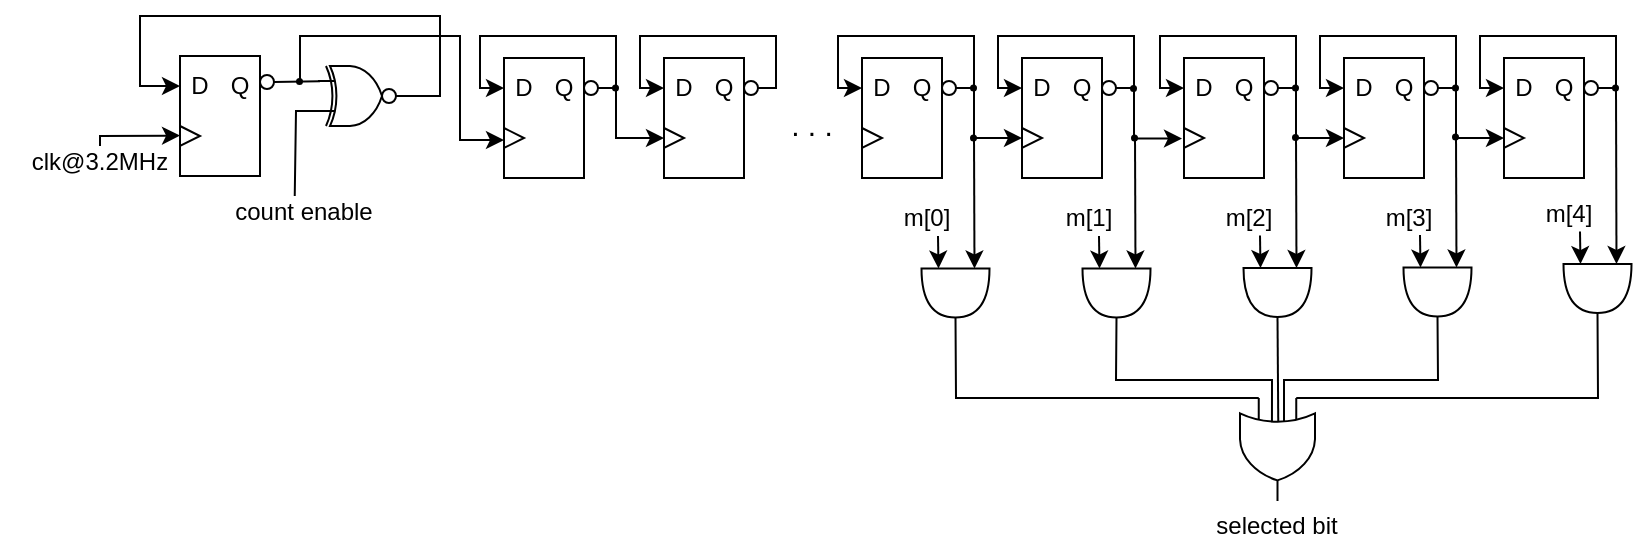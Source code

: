 <mxfile version="24.2.5" type="device">
  <diagram name="Página-1" id="_4TiKOStE6xhITATbB5I">
    <mxGraphModel dx="-253" dy="334" grid="1" gridSize="1" guides="1" tooltips="1" connect="1" arrows="1" fold="1" page="1" pageScale="1" pageWidth="827" pageHeight="1169" math="0" shadow="0">
      <root>
        <mxCell id="0" />
        <mxCell id="1" parent="0" />
        <mxCell id="1Dv79eOijzGl_WuKVhym-51" value="" style="rounded=0;whiteSpace=wrap;html=1;" vertex="1" parent="1">
          <mxGeometry x="930" y="880" width="40" height="60" as="geometry" />
        </mxCell>
        <mxCell id="1Dv79eOijzGl_WuKVhym-52" value="Q" style="text;html=1;align=center;verticalAlign=middle;whiteSpace=wrap;rounded=0;" vertex="1" parent="1">
          <mxGeometry x="950" y="880" width="20" height="30" as="geometry" />
        </mxCell>
        <mxCell id="1Dv79eOijzGl_WuKVhym-53" value="D" style="text;html=1;align=center;verticalAlign=middle;whiteSpace=wrap;rounded=0;" vertex="1" parent="1">
          <mxGeometry x="930" y="880" width="20" height="30" as="geometry" />
        </mxCell>
        <mxCell id="1Dv79eOijzGl_WuKVhym-54" value="" style="triangle;whiteSpace=wrap;html=1;" vertex="1" parent="1">
          <mxGeometry x="930" y="915" width="10" height="10" as="geometry" />
        </mxCell>
        <mxCell id="1Dv79eOijzGl_WuKVhym-55" value="" style="endArrow=classic;html=1;rounded=0;exitX=0.5;exitY=0;exitDx=0;exitDy=0;" edge="1" parent="1" source="1Dv79eOijzGl_WuKVhym-56">
          <mxGeometry width="50" height="50" relative="1" as="geometry">
            <mxPoint x="888" y="919" as="sourcePoint" />
            <mxPoint x="930" y="919.8" as="targetPoint" />
            <Array as="points">
              <mxPoint x="890" y="920" />
            </Array>
          </mxGeometry>
        </mxCell>
        <mxCell id="1Dv79eOijzGl_WuKVhym-56" value="clk@3.2MHz" style="text;html=1;align=center;verticalAlign=middle;whiteSpace=wrap;rounded=0;" vertex="1" parent="1">
          <mxGeometry x="840" y="925" width="100" height="16.5" as="geometry" />
        </mxCell>
        <mxCell id="1Dv79eOijzGl_WuKVhym-61" value="" style="verticalLabelPosition=bottom;shadow=0;dashed=0;align=center;html=1;verticalAlign=top;shape=mxgraph.electrical.logic_gates.logic_gate;operation=xor;" vertex="1" parent="1">
          <mxGeometry x="999" y="885" width="40" height="30" as="geometry" />
        </mxCell>
        <mxCell id="1Dv79eOijzGl_WuKVhym-62" value="" style="ellipse;whiteSpace=wrap;html=1;aspect=fixed;" vertex="1" parent="1">
          <mxGeometry x="1031" y="896.5" width="7" height="7" as="geometry" />
        </mxCell>
        <mxCell id="1Dv79eOijzGl_WuKVhym-63" value="" style="endArrow=none;html=1;rounded=0;" edge="1" parent="1" source="1Dv79eOijzGl_WuKVhym-73">
          <mxGeometry width="50" height="50" relative="1" as="geometry">
            <mxPoint x="970" y="892.6" as="sourcePoint" />
            <mxPoint x="1000" y="892.6" as="targetPoint" />
          </mxGeometry>
        </mxCell>
        <mxCell id="1Dv79eOijzGl_WuKVhym-64" value="" style="endArrow=none;html=1;rounded=0;" edge="1" parent="1">
          <mxGeometry width="50" height="50" relative="1" as="geometry">
            <mxPoint x="987.37" y="950" as="sourcePoint" />
            <mxPoint x="1000" y="907.49" as="targetPoint" />
            <Array as="points">
              <mxPoint x="988" y="907.49" />
            </Array>
          </mxGeometry>
        </mxCell>
        <mxCell id="1Dv79eOijzGl_WuKVhym-65" value="count enable" style="text;html=1;align=center;verticalAlign=middle;whiteSpace=wrap;rounded=0;" vertex="1" parent="1">
          <mxGeometry x="942" y="950" width="100" height="16.5" as="geometry" />
        </mxCell>
        <mxCell id="1Dv79eOijzGl_WuKVhym-66" value="" style="endArrow=classic;html=1;rounded=0;exitX=1;exitY=0.5;exitDx=0;exitDy=0;entryX=0;entryY=0.5;entryDx=0;entryDy=0;" edge="1" parent="1" source="1Dv79eOijzGl_WuKVhym-62" target="1Dv79eOijzGl_WuKVhym-53">
          <mxGeometry width="50" height="50" relative="1" as="geometry">
            <mxPoint x="1042" y="906" as="sourcePoint" />
            <mxPoint x="1092" y="856" as="targetPoint" />
            <Array as="points">
              <mxPoint x="1060" y="900" />
              <mxPoint x="1060" y="860" />
              <mxPoint x="910" y="860" />
              <mxPoint x="910" y="895" />
            </Array>
          </mxGeometry>
        </mxCell>
        <mxCell id="1Dv79eOijzGl_WuKVhym-67" value="" style="rounded=0;whiteSpace=wrap;html=1;" vertex="1" parent="1">
          <mxGeometry x="1092" y="881" width="40" height="60" as="geometry" />
        </mxCell>
        <mxCell id="1Dv79eOijzGl_WuKVhym-68" value="Q" style="text;html=1;align=center;verticalAlign=middle;whiteSpace=wrap;rounded=0;" vertex="1" parent="1">
          <mxGeometry x="1112" y="881" width="20" height="30" as="geometry" />
        </mxCell>
        <mxCell id="1Dv79eOijzGl_WuKVhym-69" value="D" style="text;html=1;align=center;verticalAlign=middle;whiteSpace=wrap;rounded=0;" vertex="1" parent="1">
          <mxGeometry x="1092" y="881" width="20" height="30" as="geometry" />
        </mxCell>
        <mxCell id="1Dv79eOijzGl_WuKVhym-70" value="" style="triangle;whiteSpace=wrap;html=1;" vertex="1" parent="1">
          <mxGeometry x="1092" y="916" width="10" height="10" as="geometry" />
        </mxCell>
        <mxCell id="1Dv79eOijzGl_WuKVhym-74" value="" style="endArrow=none;html=1;rounded=0;" edge="1" parent="1" target="1Dv79eOijzGl_WuKVhym-73">
          <mxGeometry width="50" height="50" relative="1" as="geometry">
            <mxPoint x="970" y="892.6" as="sourcePoint" />
            <mxPoint x="1000" y="892.6" as="targetPoint" />
          </mxGeometry>
        </mxCell>
        <mxCell id="1Dv79eOijzGl_WuKVhym-73" value="" style="ellipse;whiteSpace=wrap;html=1;aspect=fixed;" vertex="1" parent="1">
          <mxGeometry x="970" y="889.5" width="7" height="7" as="geometry" />
        </mxCell>
        <mxCell id="1Dv79eOijzGl_WuKVhym-75" value="" style="endArrow=classic;html=1;rounded=0;strokeWidth=1;entryX=0;entryY=0.6;entryDx=0;entryDy=0;entryPerimeter=0;" edge="1" parent="1" target="1Dv79eOijzGl_WuKVhym-70">
          <mxGeometry width="50" height="50" relative="1" as="geometry">
            <mxPoint x="990" y="893" as="sourcePoint" />
            <mxPoint x="1091" y="922" as="targetPoint" />
            <Array as="points">
              <mxPoint x="990" y="870" />
              <mxPoint x="1070" y="870" />
              <mxPoint x="1070" y="922" />
            </Array>
          </mxGeometry>
        </mxCell>
        <mxCell id="1Dv79eOijzGl_WuKVhym-76" value="" style="ellipse;whiteSpace=wrap;html=1;aspect=fixed;" vertex="1" parent="1">
          <mxGeometry x="1132" y="892.5" width="7" height="7" as="geometry" />
        </mxCell>
        <mxCell id="1Dv79eOijzGl_WuKVhym-77" value="" style="endArrow=none;html=1;rounded=0;startArrow=classic;startFill=1;endFill=0;entryX=1;entryY=0.5;entryDx=0;entryDy=0;exitX=0;exitY=0.5;exitDx=0;exitDy=0;" edge="1" parent="1" source="1Dv79eOijzGl_WuKVhym-69" target="1Dv79eOijzGl_WuKVhym-76">
          <mxGeometry width="50" height="50" relative="1" as="geometry">
            <mxPoint x="1085" y="894" as="sourcePoint" />
            <mxPoint x="1167" y="896" as="targetPoint" />
            <Array as="points">
              <mxPoint x="1080" y="896" />
              <mxPoint x="1080" y="870" />
              <mxPoint x="1148" y="870" />
              <mxPoint x="1148" y="896" />
            </Array>
          </mxGeometry>
        </mxCell>
        <mxCell id="1Dv79eOijzGl_WuKVhym-84" value="" style="rounded=0;whiteSpace=wrap;html=1;" vertex="1" parent="1">
          <mxGeometry x="1172" y="881" width="40" height="60" as="geometry" />
        </mxCell>
        <mxCell id="1Dv79eOijzGl_WuKVhym-85" value="Q" style="text;html=1;align=center;verticalAlign=middle;whiteSpace=wrap;rounded=0;" vertex="1" parent="1">
          <mxGeometry x="1192" y="881" width="20" height="30" as="geometry" />
        </mxCell>
        <mxCell id="1Dv79eOijzGl_WuKVhym-86" value="D" style="text;html=1;align=center;verticalAlign=middle;whiteSpace=wrap;rounded=0;" vertex="1" parent="1">
          <mxGeometry x="1172" y="881" width="20" height="30" as="geometry" />
        </mxCell>
        <mxCell id="1Dv79eOijzGl_WuKVhym-87" value="" style="triangle;whiteSpace=wrap;html=1;" vertex="1" parent="1">
          <mxGeometry x="1172" y="916" width="10" height="10" as="geometry" />
        </mxCell>
        <mxCell id="1Dv79eOijzGl_WuKVhym-88" value="" style="ellipse;whiteSpace=wrap;html=1;aspect=fixed;" vertex="1" parent="1">
          <mxGeometry x="1212" y="892.5" width="7" height="7" as="geometry" />
        </mxCell>
        <mxCell id="1Dv79eOijzGl_WuKVhym-89" value="" style="endArrow=none;html=1;rounded=0;startArrow=classic;startFill=1;endFill=0;entryX=1;entryY=0.5;entryDx=0;entryDy=0;exitX=0;exitY=0.5;exitDx=0;exitDy=0;" edge="1" parent="1" source="1Dv79eOijzGl_WuKVhym-86" target="1Dv79eOijzGl_WuKVhym-88">
          <mxGeometry width="50" height="50" relative="1" as="geometry">
            <mxPoint x="1165" y="894" as="sourcePoint" />
            <mxPoint x="1247" y="896" as="targetPoint" />
            <Array as="points">
              <mxPoint x="1160" y="896" />
              <mxPoint x="1160" y="870" />
              <mxPoint x="1228" y="870" />
              <mxPoint x="1228" y="896" />
            </Array>
          </mxGeometry>
        </mxCell>
        <mxCell id="1Dv79eOijzGl_WuKVhym-90" value="" style="endArrow=classic;html=1;rounded=0;entryX=0;entryY=0.5;entryDx=0;entryDy=0;" edge="1" parent="1" target="1Dv79eOijzGl_WuKVhym-87">
          <mxGeometry width="50" height="50" relative="1" as="geometry">
            <mxPoint x="1148" y="896" as="sourcePoint" />
            <mxPoint x="1096" y="882" as="targetPoint" />
            <Array as="points">
              <mxPoint x="1148" y="921" />
            </Array>
          </mxGeometry>
        </mxCell>
        <mxCell id="1Dv79eOijzGl_WuKVhym-91" value="" style="ellipse;whiteSpace=wrap;html=1;aspect=fixed;strokeColor=none;fillStyle=solid;fillColor=#000000;" vertex="1" parent="1">
          <mxGeometry x="988" y="891" width="3.5" height="3.5" as="geometry" />
        </mxCell>
        <mxCell id="1Dv79eOijzGl_WuKVhym-92" value="" style="ellipse;whiteSpace=wrap;html=1;aspect=fixed;strokeColor=none;fillStyle=solid;fillColor=#000000;" vertex="1" parent="1">
          <mxGeometry x="1146" y="894.25" width="3.5" height="3.5" as="geometry" />
        </mxCell>
        <mxCell id="1Dv79eOijzGl_WuKVhym-93" value="&lt;font style=&quot;font-size: 15px;&quot;&gt;. . .&lt;/font&gt;" style="text;html=1;align=center;verticalAlign=middle;whiteSpace=wrap;rounded=0;" vertex="1" parent="1">
          <mxGeometry x="1231" y="904" width="30" height="20" as="geometry" />
        </mxCell>
        <mxCell id="1Dv79eOijzGl_WuKVhym-95" value="" style="rounded=0;whiteSpace=wrap;html=1;" vertex="1" parent="1">
          <mxGeometry x="1271" y="881" width="40" height="60" as="geometry" />
        </mxCell>
        <mxCell id="1Dv79eOijzGl_WuKVhym-96" value="Q" style="text;html=1;align=center;verticalAlign=middle;whiteSpace=wrap;rounded=0;" vertex="1" parent="1">
          <mxGeometry x="1291" y="881" width="20" height="30" as="geometry" />
        </mxCell>
        <mxCell id="1Dv79eOijzGl_WuKVhym-97" value="D" style="text;html=1;align=center;verticalAlign=middle;whiteSpace=wrap;rounded=0;" vertex="1" parent="1">
          <mxGeometry x="1271" y="881" width="20" height="30" as="geometry" />
        </mxCell>
        <mxCell id="1Dv79eOijzGl_WuKVhym-98" value="" style="triangle;whiteSpace=wrap;html=1;" vertex="1" parent="1">
          <mxGeometry x="1271" y="916" width="10" height="10" as="geometry" />
        </mxCell>
        <mxCell id="1Dv79eOijzGl_WuKVhym-99" value="" style="ellipse;whiteSpace=wrap;html=1;aspect=fixed;" vertex="1" parent="1">
          <mxGeometry x="1311" y="892.5" width="7" height="7" as="geometry" />
        </mxCell>
        <mxCell id="1Dv79eOijzGl_WuKVhym-100" value="" style="endArrow=none;html=1;rounded=0;startArrow=classic;startFill=1;endFill=0;entryX=1;entryY=0.5;entryDx=0;entryDy=0;exitX=0;exitY=0.5;exitDx=0;exitDy=0;" edge="1" parent="1" source="1Dv79eOijzGl_WuKVhym-97" target="1Dv79eOijzGl_WuKVhym-99">
          <mxGeometry width="50" height="50" relative="1" as="geometry">
            <mxPoint x="1264" y="894" as="sourcePoint" />
            <mxPoint x="1346" y="896" as="targetPoint" />
            <Array as="points">
              <mxPoint x="1259" y="896" />
              <mxPoint x="1259" y="870" />
              <mxPoint x="1327" y="870" />
              <mxPoint x="1327" y="896" />
            </Array>
          </mxGeometry>
        </mxCell>
        <mxCell id="1Dv79eOijzGl_WuKVhym-101" value="" style="rounded=0;whiteSpace=wrap;html=1;" vertex="1" parent="1">
          <mxGeometry x="1351" y="881" width="40" height="60" as="geometry" />
        </mxCell>
        <mxCell id="1Dv79eOijzGl_WuKVhym-102" value="Q" style="text;html=1;align=center;verticalAlign=middle;whiteSpace=wrap;rounded=0;" vertex="1" parent="1">
          <mxGeometry x="1371" y="881" width="20" height="30" as="geometry" />
        </mxCell>
        <mxCell id="1Dv79eOijzGl_WuKVhym-103" value="D" style="text;html=1;align=center;verticalAlign=middle;whiteSpace=wrap;rounded=0;" vertex="1" parent="1">
          <mxGeometry x="1351" y="881" width="20" height="30" as="geometry" />
        </mxCell>
        <mxCell id="1Dv79eOijzGl_WuKVhym-104" value="" style="triangle;whiteSpace=wrap;html=1;" vertex="1" parent="1">
          <mxGeometry x="1351" y="916" width="10" height="10" as="geometry" />
        </mxCell>
        <mxCell id="1Dv79eOijzGl_WuKVhym-105" value="" style="ellipse;whiteSpace=wrap;html=1;aspect=fixed;" vertex="1" parent="1">
          <mxGeometry x="1391" y="892.5" width="7" height="7" as="geometry" />
        </mxCell>
        <mxCell id="1Dv79eOijzGl_WuKVhym-106" value="" style="endArrow=none;html=1;rounded=0;startArrow=classic;startFill=1;endFill=0;entryX=1;entryY=0.5;entryDx=0;entryDy=0;exitX=0;exitY=0.5;exitDx=0;exitDy=0;" edge="1" parent="1" source="1Dv79eOijzGl_WuKVhym-103" target="1Dv79eOijzGl_WuKVhym-105">
          <mxGeometry width="50" height="50" relative="1" as="geometry">
            <mxPoint x="1344" y="894" as="sourcePoint" />
            <mxPoint x="1426" y="896" as="targetPoint" />
            <Array as="points">
              <mxPoint x="1339" y="896" />
              <mxPoint x="1339" y="870" />
              <mxPoint x="1407" y="870" />
              <mxPoint x="1407" y="896" />
            </Array>
          </mxGeometry>
        </mxCell>
        <mxCell id="1Dv79eOijzGl_WuKVhym-107" value="" style="endArrow=classic;html=1;rounded=0;entryX=0;entryY=0.5;entryDx=0;entryDy=0;" edge="1" parent="1" target="1Dv79eOijzGl_WuKVhym-104">
          <mxGeometry width="50" height="50" relative="1" as="geometry">
            <mxPoint x="1327" y="896" as="sourcePoint" />
            <mxPoint x="1275" y="882" as="targetPoint" />
            <Array as="points">
              <mxPoint x="1327" y="921" />
            </Array>
          </mxGeometry>
        </mxCell>
        <mxCell id="1Dv79eOijzGl_WuKVhym-108" value="" style="ellipse;whiteSpace=wrap;html=1;aspect=fixed;strokeColor=none;fillStyle=solid;fillColor=#000000;" vertex="1" parent="1">
          <mxGeometry x="1325" y="894.25" width="3.5" height="3.5" as="geometry" />
        </mxCell>
        <mxCell id="1Dv79eOijzGl_WuKVhym-109" value="" style="rounded=0;whiteSpace=wrap;html=1;" vertex="1" parent="1">
          <mxGeometry x="1432" y="881" width="40" height="60" as="geometry" />
        </mxCell>
        <mxCell id="1Dv79eOijzGl_WuKVhym-110" value="Q" style="text;html=1;align=center;verticalAlign=middle;whiteSpace=wrap;rounded=0;" vertex="1" parent="1">
          <mxGeometry x="1452" y="881" width="20" height="30" as="geometry" />
        </mxCell>
        <mxCell id="1Dv79eOijzGl_WuKVhym-111" value="D" style="text;html=1;align=center;verticalAlign=middle;whiteSpace=wrap;rounded=0;" vertex="1" parent="1">
          <mxGeometry x="1432" y="881" width="20" height="30" as="geometry" />
        </mxCell>
        <mxCell id="1Dv79eOijzGl_WuKVhym-112" value="" style="triangle;whiteSpace=wrap;html=1;" vertex="1" parent="1">
          <mxGeometry x="1432" y="916" width="10" height="10" as="geometry" />
        </mxCell>
        <mxCell id="1Dv79eOijzGl_WuKVhym-113" value="" style="ellipse;whiteSpace=wrap;html=1;aspect=fixed;" vertex="1" parent="1">
          <mxGeometry x="1472" y="892.5" width="7" height="7" as="geometry" />
        </mxCell>
        <mxCell id="1Dv79eOijzGl_WuKVhym-114" value="" style="endArrow=none;html=1;rounded=0;startArrow=classic;startFill=1;endFill=0;entryX=1;entryY=0.5;entryDx=0;entryDy=0;exitX=0;exitY=0.5;exitDx=0;exitDy=0;" edge="1" parent="1" source="1Dv79eOijzGl_WuKVhym-111" target="1Dv79eOijzGl_WuKVhym-113">
          <mxGeometry width="50" height="50" relative="1" as="geometry">
            <mxPoint x="1425" y="894" as="sourcePoint" />
            <mxPoint x="1507" y="896" as="targetPoint" />
            <Array as="points">
              <mxPoint x="1420" y="896" />
              <mxPoint x="1420" y="870" />
              <mxPoint x="1488" y="870" />
              <mxPoint x="1488" y="896" />
            </Array>
          </mxGeometry>
        </mxCell>
        <mxCell id="1Dv79eOijzGl_WuKVhym-115" value="" style="rounded=0;whiteSpace=wrap;html=1;" vertex="1" parent="1">
          <mxGeometry x="1512" y="881" width="40" height="60" as="geometry" />
        </mxCell>
        <mxCell id="1Dv79eOijzGl_WuKVhym-116" value="Q" style="text;html=1;align=center;verticalAlign=middle;whiteSpace=wrap;rounded=0;" vertex="1" parent="1">
          <mxGeometry x="1532" y="881" width="20" height="30" as="geometry" />
        </mxCell>
        <mxCell id="1Dv79eOijzGl_WuKVhym-117" value="D" style="text;html=1;align=center;verticalAlign=middle;whiteSpace=wrap;rounded=0;" vertex="1" parent="1">
          <mxGeometry x="1512" y="881" width="20" height="30" as="geometry" />
        </mxCell>
        <mxCell id="1Dv79eOijzGl_WuKVhym-118" value="" style="triangle;whiteSpace=wrap;html=1;" vertex="1" parent="1">
          <mxGeometry x="1512" y="916" width="10" height="10" as="geometry" />
        </mxCell>
        <mxCell id="1Dv79eOijzGl_WuKVhym-119" value="" style="ellipse;whiteSpace=wrap;html=1;aspect=fixed;" vertex="1" parent="1">
          <mxGeometry x="1552" y="892.5" width="7" height="7" as="geometry" />
        </mxCell>
        <mxCell id="1Dv79eOijzGl_WuKVhym-120" value="" style="endArrow=none;html=1;rounded=0;startArrow=classic;startFill=1;endFill=0;entryX=1;entryY=0.5;entryDx=0;entryDy=0;exitX=0;exitY=0.5;exitDx=0;exitDy=0;" edge="1" parent="1" source="1Dv79eOijzGl_WuKVhym-117" target="1Dv79eOijzGl_WuKVhym-119">
          <mxGeometry width="50" height="50" relative="1" as="geometry">
            <mxPoint x="1505" y="894" as="sourcePoint" />
            <mxPoint x="1587" y="896" as="targetPoint" />
            <Array as="points">
              <mxPoint x="1500" y="896" />
              <mxPoint x="1500" y="870" />
              <mxPoint x="1568" y="870" />
              <mxPoint x="1568" y="896" />
            </Array>
          </mxGeometry>
        </mxCell>
        <mxCell id="1Dv79eOijzGl_WuKVhym-121" value="" style="endArrow=classic;html=1;rounded=0;entryX=0;entryY=0.5;entryDx=0;entryDy=0;" edge="1" parent="1" target="1Dv79eOijzGl_WuKVhym-118">
          <mxGeometry width="50" height="50" relative="1" as="geometry">
            <mxPoint x="1488" y="896" as="sourcePoint" />
            <mxPoint x="1436" y="882" as="targetPoint" />
            <Array as="points">
              <mxPoint x="1488" y="921" />
            </Array>
          </mxGeometry>
        </mxCell>
        <mxCell id="1Dv79eOijzGl_WuKVhym-122" value="" style="ellipse;whiteSpace=wrap;html=1;aspect=fixed;strokeColor=none;fillStyle=solid;fillColor=#000000;" vertex="1" parent="1">
          <mxGeometry x="1486" y="894.25" width="3.5" height="3.5" as="geometry" />
        </mxCell>
        <mxCell id="1Dv79eOijzGl_WuKVhym-123" value="" style="endArrow=classic;html=1;rounded=0;entryX=0;entryY=0.5;entryDx=0;entryDy=0;" edge="1" parent="1">
          <mxGeometry width="50" height="50" relative="1" as="geometry">
            <mxPoint x="1407" y="896.25" as="sourcePoint" />
            <mxPoint x="1431" y="921.25" as="targetPoint" />
            <Array as="points">
              <mxPoint x="1407" y="921.25" />
            </Array>
          </mxGeometry>
        </mxCell>
        <mxCell id="1Dv79eOijzGl_WuKVhym-124" value="" style="ellipse;whiteSpace=wrap;html=1;aspect=fixed;strokeColor=none;fillStyle=solid;fillColor=#000000;" vertex="1" parent="1">
          <mxGeometry x="1405" y="894.5" width="3.5" height="3.5" as="geometry" />
        </mxCell>
        <mxCell id="1Dv79eOijzGl_WuKVhym-125" value="" style="rounded=0;whiteSpace=wrap;html=1;" vertex="1" parent="1">
          <mxGeometry x="1592" y="881" width="40" height="60" as="geometry" />
        </mxCell>
        <mxCell id="1Dv79eOijzGl_WuKVhym-126" value="Q" style="text;html=1;align=center;verticalAlign=middle;whiteSpace=wrap;rounded=0;" vertex="1" parent="1">
          <mxGeometry x="1612" y="881" width="20" height="30" as="geometry" />
        </mxCell>
        <mxCell id="1Dv79eOijzGl_WuKVhym-127" value="D" style="text;html=1;align=center;verticalAlign=middle;whiteSpace=wrap;rounded=0;" vertex="1" parent="1">
          <mxGeometry x="1592" y="881" width="20" height="30" as="geometry" />
        </mxCell>
        <mxCell id="1Dv79eOijzGl_WuKVhym-128" value="" style="triangle;whiteSpace=wrap;html=1;" vertex="1" parent="1">
          <mxGeometry x="1592" y="916" width="10" height="10" as="geometry" />
        </mxCell>
        <mxCell id="1Dv79eOijzGl_WuKVhym-129" value="" style="ellipse;whiteSpace=wrap;html=1;aspect=fixed;" vertex="1" parent="1">
          <mxGeometry x="1632" y="892.5" width="7" height="7" as="geometry" />
        </mxCell>
        <mxCell id="1Dv79eOijzGl_WuKVhym-130" value="" style="endArrow=none;html=1;rounded=0;startArrow=classic;startFill=1;endFill=0;entryX=1;entryY=0.5;entryDx=0;entryDy=0;exitX=0;exitY=0.5;exitDx=0;exitDy=0;" edge="1" parent="1" source="1Dv79eOijzGl_WuKVhym-127" target="1Dv79eOijzGl_WuKVhym-129">
          <mxGeometry width="50" height="50" relative="1" as="geometry">
            <mxPoint x="1585" y="894" as="sourcePoint" />
            <mxPoint x="1667" y="896" as="targetPoint" />
            <Array as="points">
              <mxPoint x="1580" y="896" />
              <mxPoint x="1580" y="870" />
              <mxPoint x="1648" y="870" />
              <mxPoint x="1648" y="896" />
            </Array>
          </mxGeometry>
        </mxCell>
        <mxCell id="1Dv79eOijzGl_WuKVhym-131" value="" style="endArrow=classic;html=1;rounded=0;entryX=0;entryY=0.5;entryDx=0;entryDy=0;" edge="1" parent="1" target="1Dv79eOijzGl_WuKVhym-128">
          <mxGeometry width="50" height="50" relative="1" as="geometry">
            <mxPoint x="1568" y="896" as="sourcePoint" />
            <mxPoint x="1516" y="882" as="targetPoint" />
            <Array as="points">
              <mxPoint x="1568" y="921" />
            </Array>
          </mxGeometry>
        </mxCell>
        <mxCell id="1Dv79eOijzGl_WuKVhym-132" value="" style="ellipse;whiteSpace=wrap;html=1;aspect=fixed;strokeColor=none;fillStyle=solid;fillColor=#000000;" vertex="1" parent="1">
          <mxGeometry x="1566" y="894.25" width="3.5" height="3.5" as="geometry" />
        </mxCell>
        <mxCell id="1Dv79eOijzGl_WuKVhym-133" value="m[0]" style="text;html=1;align=center;verticalAlign=middle;whiteSpace=wrap;rounded=0;" vertex="1" parent="1">
          <mxGeometry x="1289" y="953" width="29" height="16.5" as="geometry" />
        </mxCell>
        <mxCell id="1Dv79eOijzGl_WuKVhym-134" value="" style="shape=or;whiteSpace=wrap;html=1;rotation=90;strokeWidth=1;" vertex="1" parent="1">
          <mxGeometry x="1305.5" y="981.5" width="24.5" height="34" as="geometry" />
        </mxCell>
        <mxCell id="1Dv79eOijzGl_WuKVhym-135" value="" style="endArrow=classic;html=1;rounded=0;entryX=0;entryY=0.75;entryDx=0;entryDy=0;entryPerimeter=0;" edge="1" parent="1" target="1Dv79eOijzGl_WuKVhym-134">
          <mxGeometry width="50" height="50" relative="1" as="geometry">
            <mxPoint x="1309" y="970" as="sourcePoint" />
            <mxPoint x="1320" y="900" as="targetPoint" />
          </mxGeometry>
        </mxCell>
        <mxCell id="1Dv79eOijzGl_WuKVhym-136" value="" style="endArrow=classic;html=1;rounded=0;entryX=0;entryY=0.25;entryDx=0;entryDy=0;entryPerimeter=0;" edge="1" parent="1">
          <mxGeometry width="50" height="50" relative="1" as="geometry">
            <mxPoint x="1327" y="920" as="sourcePoint" />
            <mxPoint x="1327.25" y="986.25" as="targetPoint" />
          </mxGeometry>
        </mxCell>
        <mxCell id="1Dv79eOijzGl_WuKVhym-137" value="" style="ellipse;whiteSpace=wrap;html=1;aspect=fixed;strokeColor=none;fillStyle=solid;fillColor=#000000;" vertex="1" parent="1">
          <mxGeometry x="1325" y="919.25" width="3.5" height="3.5" as="geometry" />
        </mxCell>
        <mxCell id="1Dv79eOijzGl_WuKVhym-146" value="m[1]" style="text;html=1;align=center;verticalAlign=middle;whiteSpace=wrap;rounded=0;" vertex="1" parent="1">
          <mxGeometry x="1369.5" y="953" width="29" height="16.5" as="geometry" />
        </mxCell>
        <mxCell id="1Dv79eOijzGl_WuKVhym-147" value="" style="shape=or;whiteSpace=wrap;html=1;rotation=90;strokeWidth=1;" vertex="1" parent="1">
          <mxGeometry x="1386" y="981.5" width="24.5" height="34" as="geometry" />
        </mxCell>
        <mxCell id="1Dv79eOijzGl_WuKVhym-148" value="" style="endArrow=classic;html=1;rounded=0;entryX=0;entryY=0.75;entryDx=0;entryDy=0;entryPerimeter=0;" edge="1" parent="1" target="1Dv79eOijzGl_WuKVhym-147">
          <mxGeometry width="50" height="50" relative="1" as="geometry">
            <mxPoint x="1389.5" y="970" as="sourcePoint" />
            <mxPoint x="1400.5" y="900" as="targetPoint" />
          </mxGeometry>
        </mxCell>
        <mxCell id="1Dv79eOijzGl_WuKVhym-149" value="" style="endArrow=classic;html=1;rounded=0;entryX=0;entryY=0.25;entryDx=0;entryDy=0;entryPerimeter=0;" edge="1" parent="1">
          <mxGeometry width="50" height="50" relative="1" as="geometry">
            <mxPoint x="1407.5" y="920" as="sourcePoint" />
            <mxPoint x="1407.75" y="986.25" as="targetPoint" />
          </mxGeometry>
        </mxCell>
        <mxCell id="1Dv79eOijzGl_WuKVhym-150" value="" style="ellipse;whiteSpace=wrap;html=1;aspect=fixed;strokeColor=none;fillStyle=solid;fillColor=#000000;" vertex="1" parent="1">
          <mxGeometry x="1405.5" y="919.25" width="3.5" height="3.5" as="geometry" />
        </mxCell>
        <mxCell id="1Dv79eOijzGl_WuKVhym-151" value="m[2]" style="text;html=1;align=center;verticalAlign=middle;whiteSpace=wrap;rounded=0;" vertex="1" parent="1">
          <mxGeometry x="1450" y="952.75" width="29" height="16.5" as="geometry" />
        </mxCell>
        <mxCell id="1Dv79eOijzGl_WuKVhym-152" value="" style="shape=or;whiteSpace=wrap;html=1;rotation=90;strokeWidth=1;" vertex="1" parent="1">
          <mxGeometry x="1466.5" y="981.25" width="24.5" height="34" as="geometry" />
        </mxCell>
        <mxCell id="1Dv79eOijzGl_WuKVhym-153" value="" style="endArrow=classic;html=1;rounded=0;entryX=0;entryY=0.75;entryDx=0;entryDy=0;entryPerimeter=0;" edge="1" parent="1" target="1Dv79eOijzGl_WuKVhym-152">
          <mxGeometry width="50" height="50" relative="1" as="geometry">
            <mxPoint x="1470" y="969.75" as="sourcePoint" />
            <mxPoint x="1481" y="899.75" as="targetPoint" />
          </mxGeometry>
        </mxCell>
        <mxCell id="1Dv79eOijzGl_WuKVhym-154" value="" style="endArrow=classic;html=1;rounded=0;entryX=0;entryY=0.25;entryDx=0;entryDy=0;entryPerimeter=0;" edge="1" parent="1">
          <mxGeometry width="50" height="50" relative="1" as="geometry">
            <mxPoint x="1488" y="919.75" as="sourcePoint" />
            <mxPoint x="1488.25" y="986" as="targetPoint" />
          </mxGeometry>
        </mxCell>
        <mxCell id="1Dv79eOijzGl_WuKVhym-155" value="" style="ellipse;whiteSpace=wrap;html=1;aspect=fixed;strokeColor=none;fillStyle=solid;fillColor=#000000;" vertex="1" parent="1">
          <mxGeometry x="1486" y="919" width="3.5" height="3.5" as="geometry" />
        </mxCell>
        <mxCell id="1Dv79eOijzGl_WuKVhym-156" value="m[3]" style="text;html=1;align=center;verticalAlign=middle;whiteSpace=wrap;rounded=0;" vertex="1" parent="1">
          <mxGeometry x="1530" y="952.5" width="29" height="16.5" as="geometry" />
        </mxCell>
        <mxCell id="1Dv79eOijzGl_WuKVhym-157" value="" style="shape=or;whiteSpace=wrap;html=1;rotation=90;strokeWidth=1;" vertex="1" parent="1">
          <mxGeometry x="1546.5" y="981" width="24.5" height="34" as="geometry" />
        </mxCell>
        <mxCell id="1Dv79eOijzGl_WuKVhym-158" value="" style="endArrow=classic;html=1;rounded=0;entryX=0;entryY=0.75;entryDx=0;entryDy=0;entryPerimeter=0;" edge="1" parent="1" target="1Dv79eOijzGl_WuKVhym-157">
          <mxGeometry width="50" height="50" relative="1" as="geometry">
            <mxPoint x="1550" y="969.5" as="sourcePoint" />
            <mxPoint x="1561" y="899.5" as="targetPoint" />
          </mxGeometry>
        </mxCell>
        <mxCell id="1Dv79eOijzGl_WuKVhym-159" value="" style="endArrow=classic;html=1;rounded=0;entryX=0;entryY=0.25;entryDx=0;entryDy=0;entryPerimeter=0;" edge="1" parent="1">
          <mxGeometry width="50" height="50" relative="1" as="geometry">
            <mxPoint x="1568" y="919.5" as="sourcePoint" />
            <mxPoint x="1568.25" y="985.75" as="targetPoint" />
          </mxGeometry>
        </mxCell>
        <mxCell id="1Dv79eOijzGl_WuKVhym-160" value="" style="ellipse;whiteSpace=wrap;html=1;aspect=fixed;strokeColor=none;fillStyle=solid;fillColor=#000000;" vertex="1" parent="1">
          <mxGeometry x="1566" y="918.75" width="3.5" height="3.5" as="geometry" />
        </mxCell>
        <mxCell id="1Dv79eOijzGl_WuKVhym-161" value="m[4]" style="text;html=1;align=center;verticalAlign=middle;whiteSpace=wrap;rounded=0;" vertex="1" parent="1">
          <mxGeometry x="1610" y="950.75" width="29" height="16.5" as="geometry" />
        </mxCell>
        <mxCell id="1Dv79eOijzGl_WuKVhym-162" value="" style="shape=or;whiteSpace=wrap;html=1;rotation=90;strokeWidth=1;" vertex="1" parent="1">
          <mxGeometry x="1626.5" y="979.25" width="24.5" height="34" as="geometry" />
        </mxCell>
        <mxCell id="1Dv79eOijzGl_WuKVhym-163" value="" style="endArrow=classic;html=1;rounded=0;entryX=0;entryY=0.75;entryDx=0;entryDy=0;entryPerimeter=0;" edge="1" parent="1" target="1Dv79eOijzGl_WuKVhym-162">
          <mxGeometry width="50" height="50" relative="1" as="geometry">
            <mxPoint x="1630" y="967.75" as="sourcePoint" />
            <mxPoint x="1641" y="897.75" as="targetPoint" />
          </mxGeometry>
        </mxCell>
        <mxCell id="1Dv79eOijzGl_WuKVhym-164" value="" style="endArrow=classic;html=1;rounded=0;entryX=0;entryY=0.25;entryDx=0;entryDy=0;entryPerimeter=0;" edge="1" parent="1">
          <mxGeometry width="50" height="50" relative="1" as="geometry">
            <mxPoint x="1648" y="896" as="sourcePoint" />
            <mxPoint x="1648.25" y="984" as="targetPoint" />
          </mxGeometry>
        </mxCell>
        <mxCell id="1Dv79eOijzGl_WuKVhym-165" value="" style="ellipse;whiteSpace=wrap;html=1;aspect=fixed;strokeColor=none;fillStyle=solid;fillColor=#000000;" vertex="1" parent="1">
          <mxGeometry x="1646" y="894.25" width="3.5" height="3.5" as="geometry" />
        </mxCell>
        <mxCell id="1Dv79eOijzGl_WuKVhym-167" value="" style="verticalLabelPosition=bottom;shadow=0;dashed=0;align=center;html=1;verticalAlign=top;shape=mxgraph.electrical.logic_gates.logic_gate;operation=or;rotation=90;" vertex="1" parent="1">
          <mxGeometry x="1453" y="1058" width="51.5" height="37.5" as="geometry" />
        </mxCell>
        <mxCell id="1Dv79eOijzGl_WuKVhym-168" value="" style="endArrow=none;html=1;rounded=0;entryX=0;entryY=0.75;entryDx=0;entryDy=0;entryPerimeter=0;exitX=1;exitY=0.5;exitDx=0;exitDy=0;exitPerimeter=0;" edge="1" parent="1" source="1Dv79eOijzGl_WuKVhym-134" target="1Dv79eOijzGl_WuKVhym-167">
          <mxGeometry width="50" height="50" relative="1" as="geometry">
            <mxPoint x="1270" y="1046" as="sourcePoint" />
            <mxPoint x="1320" y="996" as="targetPoint" />
            <Array as="points">
              <mxPoint x="1318" y="1051" />
            </Array>
          </mxGeometry>
        </mxCell>
        <mxCell id="1Dv79eOijzGl_WuKVhym-169" value="" style="endArrow=none;html=1;rounded=0;entryX=1;entryY=0.5;entryDx=0;entryDy=0;entryPerimeter=0;exitX=0.229;exitY=0.574;exitDx=0;exitDy=0;exitPerimeter=0;" edge="1" parent="1" source="1Dv79eOijzGl_WuKVhym-167" target="1Dv79eOijzGl_WuKVhym-147">
          <mxGeometry width="50" height="50" relative="1" as="geometry">
            <mxPoint x="1270" y="1046" as="sourcePoint" />
            <mxPoint x="1320" y="996" as="targetPoint" />
            <Array as="points">
              <mxPoint x="1476" y="1042" />
              <mxPoint x="1398" y="1042" />
            </Array>
          </mxGeometry>
        </mxCell>
        <mxCell id="1Dv79eOijzGl_WuKVhym-170" value="" style="endArrow=none;html=1;rounded=0;entryX=1;entryY=0.5;entryDx=0;entryDy=0;entryPerimeter=0;exitX=0.229;exitY=0.49;exitDx=0;exitDy=0;exitPerimeter=0;" edge="1" parent="1" source="1Dv79eOijzGl_WuKVhym-167" target="1Dv79eOijzGl_WuKVhym-152">
          <mxGeometry width="50" height="50" relative="1" as="geometry">
            <mxPoint x="1338" y="1010" as="sourcePoint" />
            <mxPoint x="1388" y="960" as="targetPoint" />
          </mxGeometry>
        </mxCell>
        <mxCell id="1Dv79eOijzGl_WuKVhym-171" value="" style="endArrow=none;html=1;rounded=0;entryX=1;entryY=0.5;entryDx=0;entryDy=0;entryPerimeter=0;" edge="1" parent="1" target="1Dv79eOijzGl_WuKVhym-157">
          <mxGeometry width="50" height="50" relative="1" as="geometry">
            <mxPoint x="1482" y="1063" as="sourcePoint" />
            <mxPoint x="1345" y="978" as="targetPoint" />
            <Array as="points">
              <mxPoint x="1482" y="1042" />
              <mxPoint x="1559" y="1042" />
            </Array>
          </mxGeometry>
        </mxCell>
        <mxCell id="1Dv79eOijzGl_WuKVhym-172" value="" style="endArrow=none;html=1;rounded=0;entryX=1;entryY=0.5;entryDx=0;entryDy=0;entryPerimeter=0;exitX=0;exitY=0.25;exitDx=0;exitDy=0;exitPerimeter=0;" edge="1" parent="1" source="1Dv79eOijzGl_WuKVhym-167" target="1Dv79eOijzGl_WuKVhym-162">
          <mxGeometry width="50" height="50" relative="1" as="geometry">
            <mxPoint x="1535" y="1058" as="sourcePoint" />
            <mxPoint x="1327" y="1054" as="targetPoint" />
            <Array as="points">
              <mxPoint x="1639" y="1051" />
            </Array>
          </mxGeometry>
        </mxCell>
        <mxCell id="1Dv79eOijzGl_WuKVhym-173" value="selected bit" style="text;html=1;align=center;verticalAlign=middle;whiteSpace=wrap;rounded=0;" vertex="1" parent="1">
          <mxGeometry x="1446" y="1104" width="65" height="21.5" as="geometry" />
        </mxCell>
      </root>
    </mxGraphModel>
  </diagram>
</mxfile>
